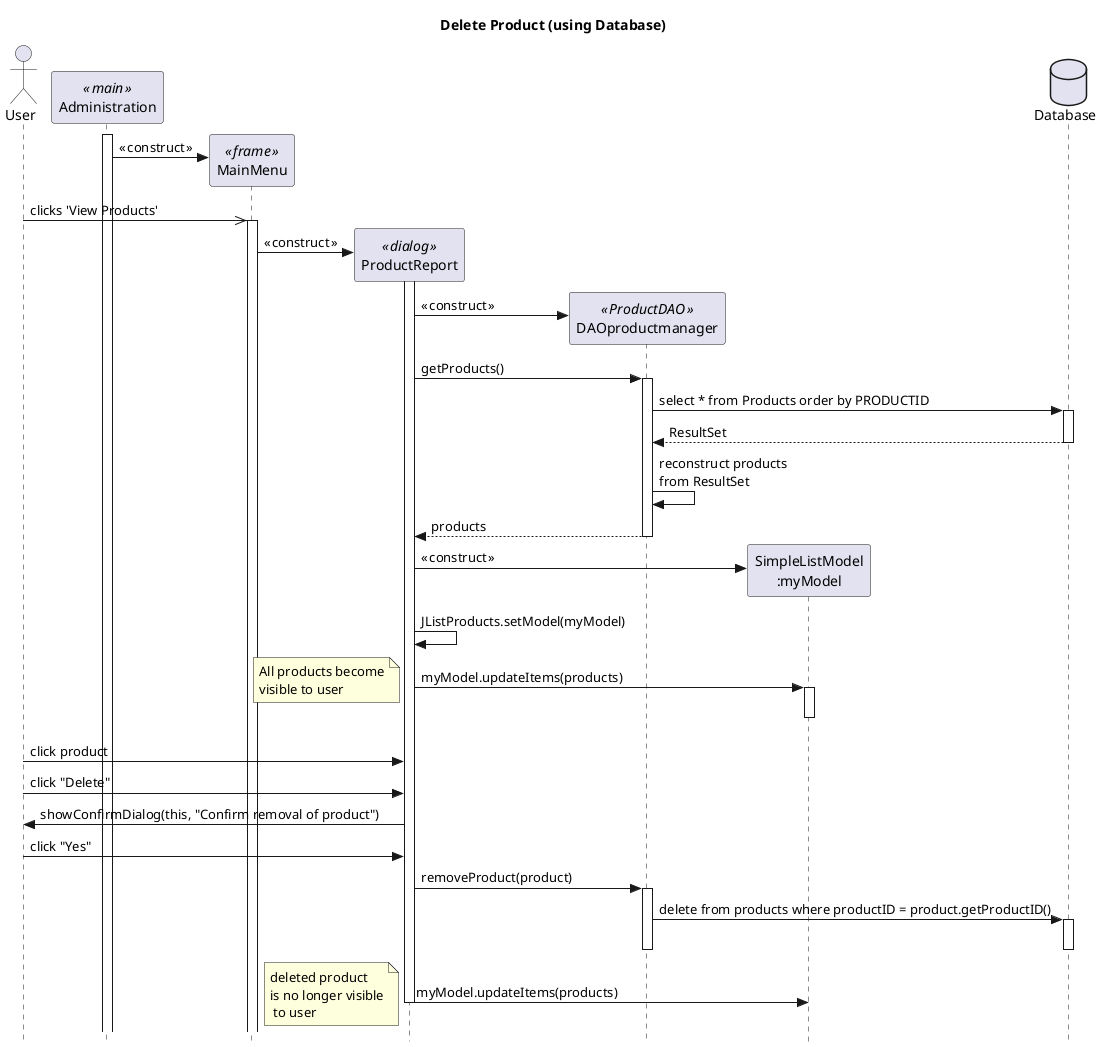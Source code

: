@startuml
 ' style tweaks to make the diagram a little more readable
skinparam style strictuml

 
title Delete Product (using Database)
 

actor User as user
participant "Administration" as main << main >>
participant "MainMenu" as menu << frame >>
participant "ProductReport" as dialog << dialog >>
participant "DAOproductmanager" as dao << ProductDAO >>
participant "SimpleListModel\n:myModel" as model
database "Database" as db
 
main++
create menu
main -> menu : « construct »
 
 
user ->> menu : clicks 'View Products'
menu++
 
 
create dialog
menu -> dialog++ : « construct »
 
 
create dao
dialog -> dao : « construct »
 
dialog -> dao++ : getProducts()
dao -> db++ : select * from Products order by PRODUCTID
return ResultSet
dao -> dao : reconstruct products\nfrom ResultSet
return products
 
create model
dialog -> model : « construct »
dialog -> dialog : JListProducts.setModel(myModel)

model--
dialog -> model++ : myModel.updateItems(products)
model--


note left : All products become\nvisible to user

user -> dialog : click product
user -> dialog : click "Delete"
dialog -> user : showConfirmDialog(this, "Confirm removal of product")
user -> dialog : click "Yes"




dialog -> dao++ : removeProduct(product)
dao -> db++ : delete from products where productID = product.getProductID()
dao--
db--

dialog -> model-- : myModel.updateItems(products)

note left: deleted product\nis no longer visible\n to user







 
@enduml
